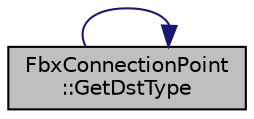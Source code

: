 digraph "FbxConnectionPoint::GetDstType"
{
  edge [fontname="Helvetica",fontsize="10",labelfontname="Helvetica",labelfontsize="10"];
  node [fontname="Helvetica",fontsize="10",shape=record];
  rankdir="LR";
  Node73 [label="FbxConnectionPoint\l::GetDstType",height=0.2,width=0.4,color="black", fillcolor="grey75", style="filled", fontcolor="black"];
  Node73 -> Node73 [color="midnightblue",fontsize="10",style="solid",fontname="Helvetica"];
}
